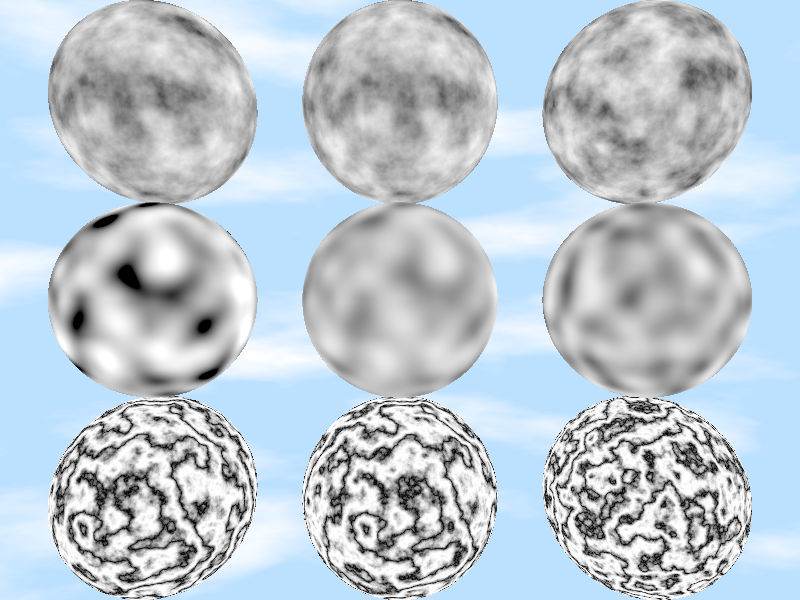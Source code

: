 //	Persistence of Vision Raytracer Version 3.5 Scene Description File
//	File: noise_generator.pov
//	Last updated: 4/8/01
//	Author: Chris Huff
//	Description: A demo of the noise_generator feature.
//	The left column uses noise_generator 1, the old version of noise.
//	The middle column uses noise_generator 2, the MegaPOV corrected version.
//	The right column uses noise_generator 3, the new Perlin noise.
//
// -w320 -h240
// -w800 -h600 +a0.3
//
//*******************************************

#version 3.5;

#include "colors.inc"

//-------------------------------------------
global_settings {
	assumed_gamma 1
}

sphere {< 0, 0, 0>, 1 hollow
	texture {
		pigment {wrinkles
			color_map {
				[0 color rgb < 1, 1, 1>]
				[0.1 color rgb < 1, 1, 1>]
				[0.5 color rgb < 0.5, 0.75, 1>]
				[1 color rgb < 0.5, 0.75, 1>]
			}
		}
		finish {ambient 1 diffuse 0}
		scale < 1, 0.3, 1>*0.3
	}
	scale 1000
}

#declare CamLoc = < 0, 0,-6.5>;

camera {
	location CamLoc
	up y*image_height/image_width right x
	angle 65
	look_at < 0, 0, 0>
}

light_source {CamLoc color White*0.5}
light_source {<-50, 150,-75> color White}
//*******************************************

#declare Scale = 0.3;
union {
	sphere {< 0, 2, 0>, 1
		texture {
			pigment {wrinkles noise_generator 1
				scale Scale
				color_map {
					[0 color rgb 0]
					[1 color rgb 1]
				}
			}
			finish {ambient 0 diffuse 0.8}
		}
	}
	sphere {< 0, 0, 0>, 1
		texture {
			pigment {bozo noise_generator 1
				scale Scale
				color_map {
					[0 color rgb 0]
					[1 color rgb 1]
				}
			}
			finish {ambient 0 diffuse 0.8}
		}
	}
	sphere {< 0,-2, 0>, 1
		texture {
			pigment {agate noise_generator 1
				scale Scale
				color_map {
					[0 color rgb 0]
					[1 color rgb 1]
				}
			}
			finish {ambient 0 diffuse 0.8}
		}
	}
	translate -x*2.5
}
union {
	sphere {< 0, 2, 0>, 1
		texture {
			pigment {wrinkles noise_generator 2
				scale Scale
				color_map {
					[0 color rgb 0]
					[1 color rgb 1]
				}
			}
			finish {ambient 0 diffuse 0.8}
		}
	}
	sphere {< 0, 0, 0>, 1
		texture {
			pigment {bozo noise_generator 2
				scale Scale
				color_map {
					[0 color rgb 0]
					[1 color rgb 1]
				}
			}
			finish {ambient 0 diffuse 0.8}
		}
	}
	sphere {< 0,-2, 0>, 1
		texture {
			pigment {agate noise_generator 2
				scale Scale
				color_map {
					[0 color rgb 0]
					[1 color rgb 1]
				}
			}
			finish {ambient 0 diffuse 0.8}
		}
	}
}
union {
	sphere {< 0, 2, 0>, 1
		texture {
			pigment {wrinkles noise_generator 3
				scale Scale
				color_map {
					[0 color rgb 0]
					[1 color rgb 1]
				}
			}
			finish {ambient 0 diffuse 0.8}
		}
	}
	sphere {< 0, 0, 0>, 1
		texture {
			pigment {bozo noise_generator 3
				scale Scale
				color_map {
					[0 color rgb 0]
					[1 color rgb 1]
				}
			}
			finish {ambient 0 diffuse 0.8}
		}
	}
	sphere {< 0,-2, 0>, 1
		texture {
			pigment {agate noise_generator 3
				scale Scale
				color_map {
					[0 color rgb 0]
					[1 color rgb 1]
				}
			}
			finish {ambient 0 diffuse 0.8}
		}
	}
	translate x*2.5
}
